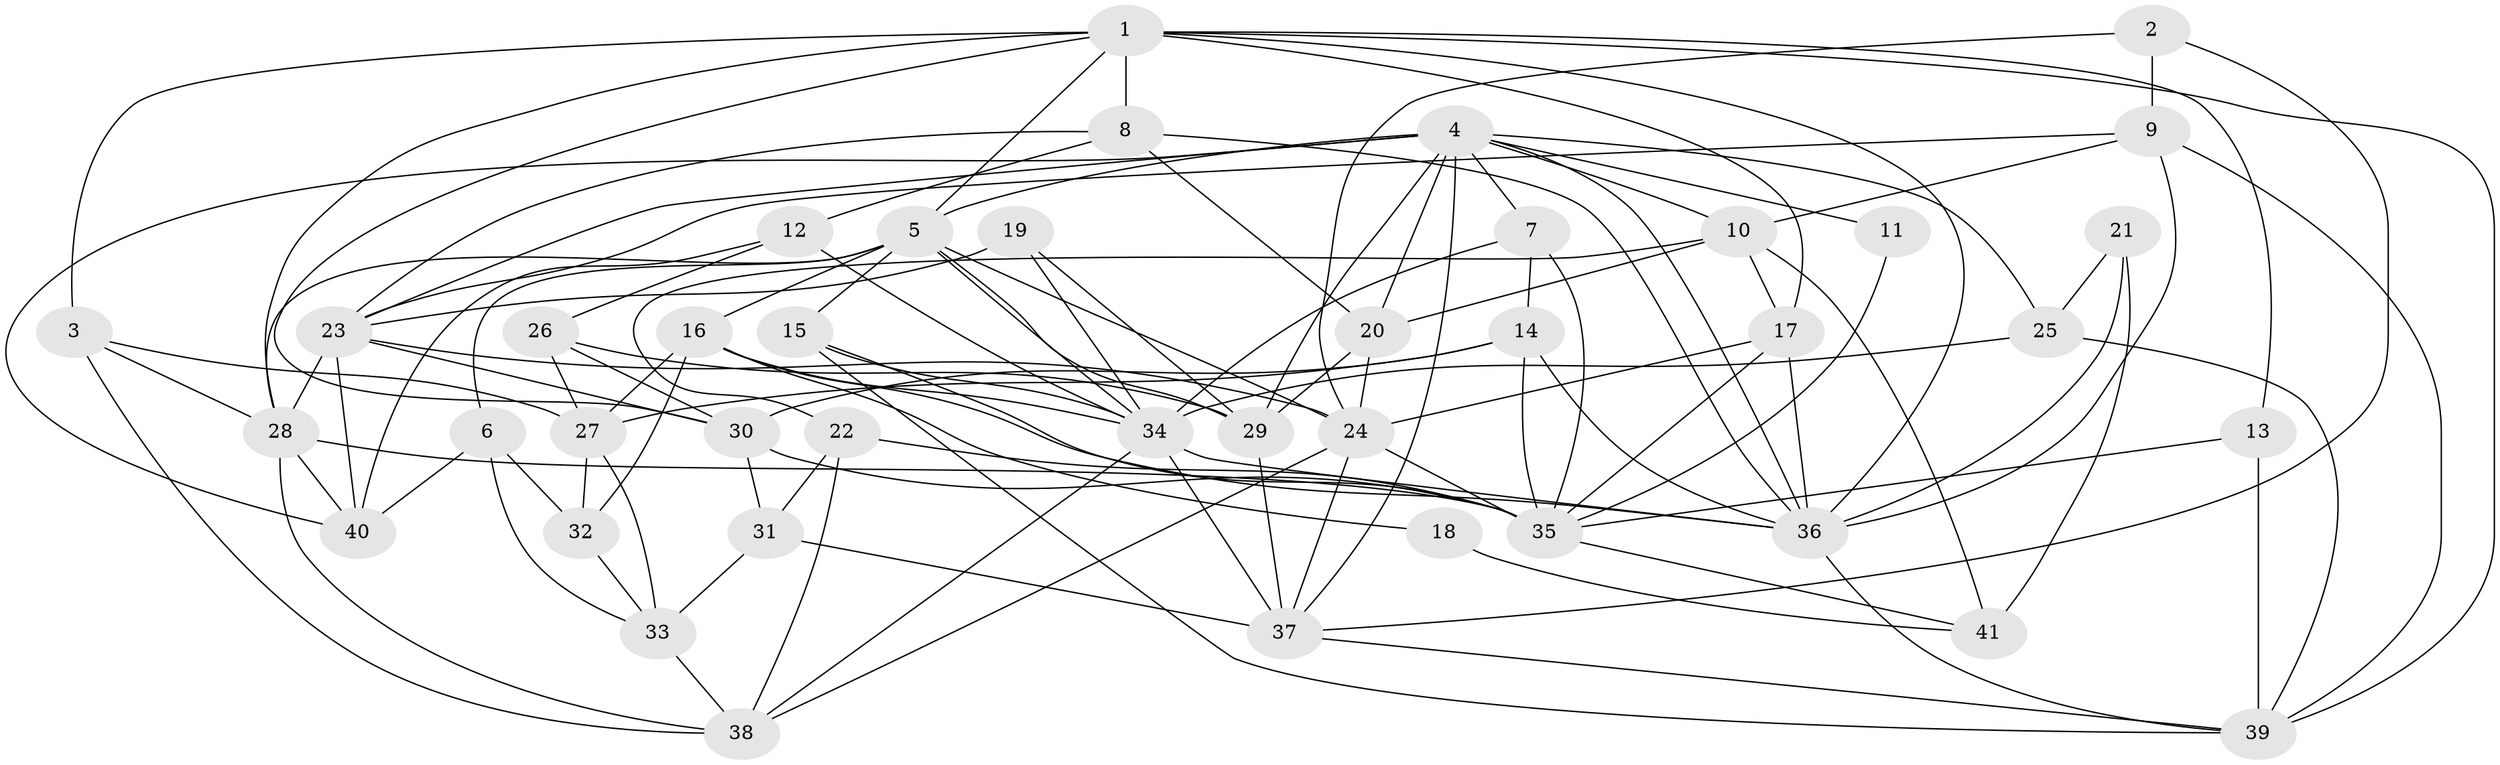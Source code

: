 // original degree distribution, {3: 0.24390243902439024, 2: 0.17073170731707318, 5: 0.21951219512195122, 4: 0.21951219512195122, 6: 0.07317073170731707, 7: 0.07317073170731707}
// Generated by graph-tools (version 1.1) at 2025/26/03/09/25 03:26:20]
// undirected, 41 vertices, 114 edges
graph export_dot {
graph [start="1"]
  node [color=gray90,style=filled];
  1;
  2;
  3;
  4;
  5;
  6;
  7;
  8;
  9;
  10;
  11;
  12;
  13;
  14;
  15;
  16;
  17;
  18;
  19;
  20;
  21;
  22;
  23;
  24;
  25;
  26;
  27;
  28;
  29;
  30;
  31;
  32;
  33;
  34;
  35;
  36;
  37;
  38;
  39;
  40;
  41;
  1 -- 3 [weight=1.0];
  1 -- 5 [weight=1.0];
  1 -- 8 [weight=1.0];
  1 -- 13 [weight=1.0];
  1 -- 17 [weight=1.0];
  1 -- 28 [weight=1.0];
  1 -- 30 [weight=1.0];
  1 -- 36 [weight=1.0];
  1 -- 39 [weight=1.0];
  2 -- 9 [weight=1.0];
  2 -- 24 [weight=1.0];
  2 -- 37 [weight=1.0];
  3 -- 27 [weight=1.0];
  3 -- 28 [weight=1.0];
  3 -- 38 [weight=1.0];
  4 -- 5 [weight=1.0];
  4 -- 7 [weight=1.0];
  4 -- 10 [weight=1.0];
  4 -- 11 [weight=1.0];
  4 -- 20 [weight=1.0];
  4 -- 23 [weight=1.0];
  4 -- 25 [weight=1.0];
  4 -- 29 [weight=1.0];
  4 -- 36 [weight=1.0];
  4 -- 37 [weight=1.0];
  4 -- 40 [weight=1.0];
  5 -- 6 [weight=1.0];
  5 -- 15 [weight=1.0];
  5 -- 16 [weight=1.0];
  5 -- 24 [weight=1.0];
  5 -- 28 [weight=1.0];
  5 -- 29 [weight=1.0];
  5 -- 34 [weight=1.0];
  6 -- 32 [weight=1.0];
  6 -- 33 [weight=1.0];
  6 -- 40 [weight=1.0];
  7 -- 14 [weight=1.0];
  7 -- 34 [weight=1.0];
  7 -- 35 [weight=1.0];
  8 -- 12 [weight=1.0];
  8 -- 20 [weight=1.0];
  8 -- 23 [weight=1.0];
  8 -- 36 [weight=1.0];
  9 -- 10 [weight=1.0];
  9 -- 23 [weight=1.0];
  9 -- 36 [weight=1.0];
  9 -- 39 [weight=1.0];
  10 -- 17 [weight=1.0];
  10 -- 20 [weight=1.0];
  10 -- 22 [weight=1.0];
  10 -- 41 [weight=1.0];
  11 -- 35 [weight=1.0];
  12 -- 26 [weight=1.0];
  12 -- 34 [weight=1.0];
  12 -- 40 [weight=1.0];
  13 -- 35 [weight=1.0];
  13 -- 39 [weight=1.0];
  14 -- 27 [weight=2.0];
  14 -- 30 [weight=2.0];
  14 -- 35 [weight=2.0];
  14 -- 36 [weight=1.0];
  15 -- 34 [weight=1.0];
  15 -- 35 [weight=1.0];
  15 -- 39 [weight=1.0];
  16 -- 18 [weight=1.0];
  16 -- 27 [weight=1.0];
  16 -- 32 [weight=1.0];
  16 -- 34 [weight=2.0];
  16 -- 36 [weight=1.0];
  17 -- 24 [weight=1.0];
  17 -- 35 [weight=1.0];
  17 -- 36 [weight=2.0];
  18 -- 41 [weight=1.0];
  19 -- 23 [weight=1.0];
  19 -- 29 [weight=1.0];
  19 -- 34 [weight=1.0];
  20 -- 24 [weight=1.0];
  20 -- 29 [weight=1.0];
  21 -- 25 [weight=1.0];
  21 -- 36 [weight=1.0];
  21 -- 41 [weight=1.0];
  22 -- 31 [weight=1.0];
  22 -- 35 [weight=1.0];
  22 -- 38 [weight=1.0];
  23 -- 24 [weight=1.0];
  23 -- 28 [weight=2.0];
  23 -- 30 [weight=1.0];
  23 -- 40 [weight=1.0];
  24 -- 35 [weight=1.0];
  24 -- 37 [weight=1.0];
  24 -- 38 [weight=1.0];
  25 -- 34 [weight=1.0];
  25 -- 39 [weight=1.0];
  26 -- 27 [weight=1.0];
  26 -- 29 [weight=1.0];
  26 -- 30 [weight=1.0];
  27 -- 32 [weight=1.0];
  27 -- 33 [weight=2.0];
  28 -- 35 [weight=1.0];
  28 -- 38 [weight=1.0];
  28 -- 40 [weight=1.0];
  29 -- 37 [weight=1.0];
  30 -- 31 [weight=1.0];
  30 -- 35 [weight=1.0];
  31 -- 33 [weight=1.0];
  31 -- 37 [weight=2.0];
  32 -- 33 [weight=1.0];
  33 -- 38 [weight=1.0];
  34 -- 36 [weight=1.0];
  34 -- 37 [weight=1.0];
  34 -- 38 [weight=1.0];
  35 -- 41 [weight=1.0];
  36 -- 39 [weight=1.0];
  37 -- 39 [weight=1.0];
}

